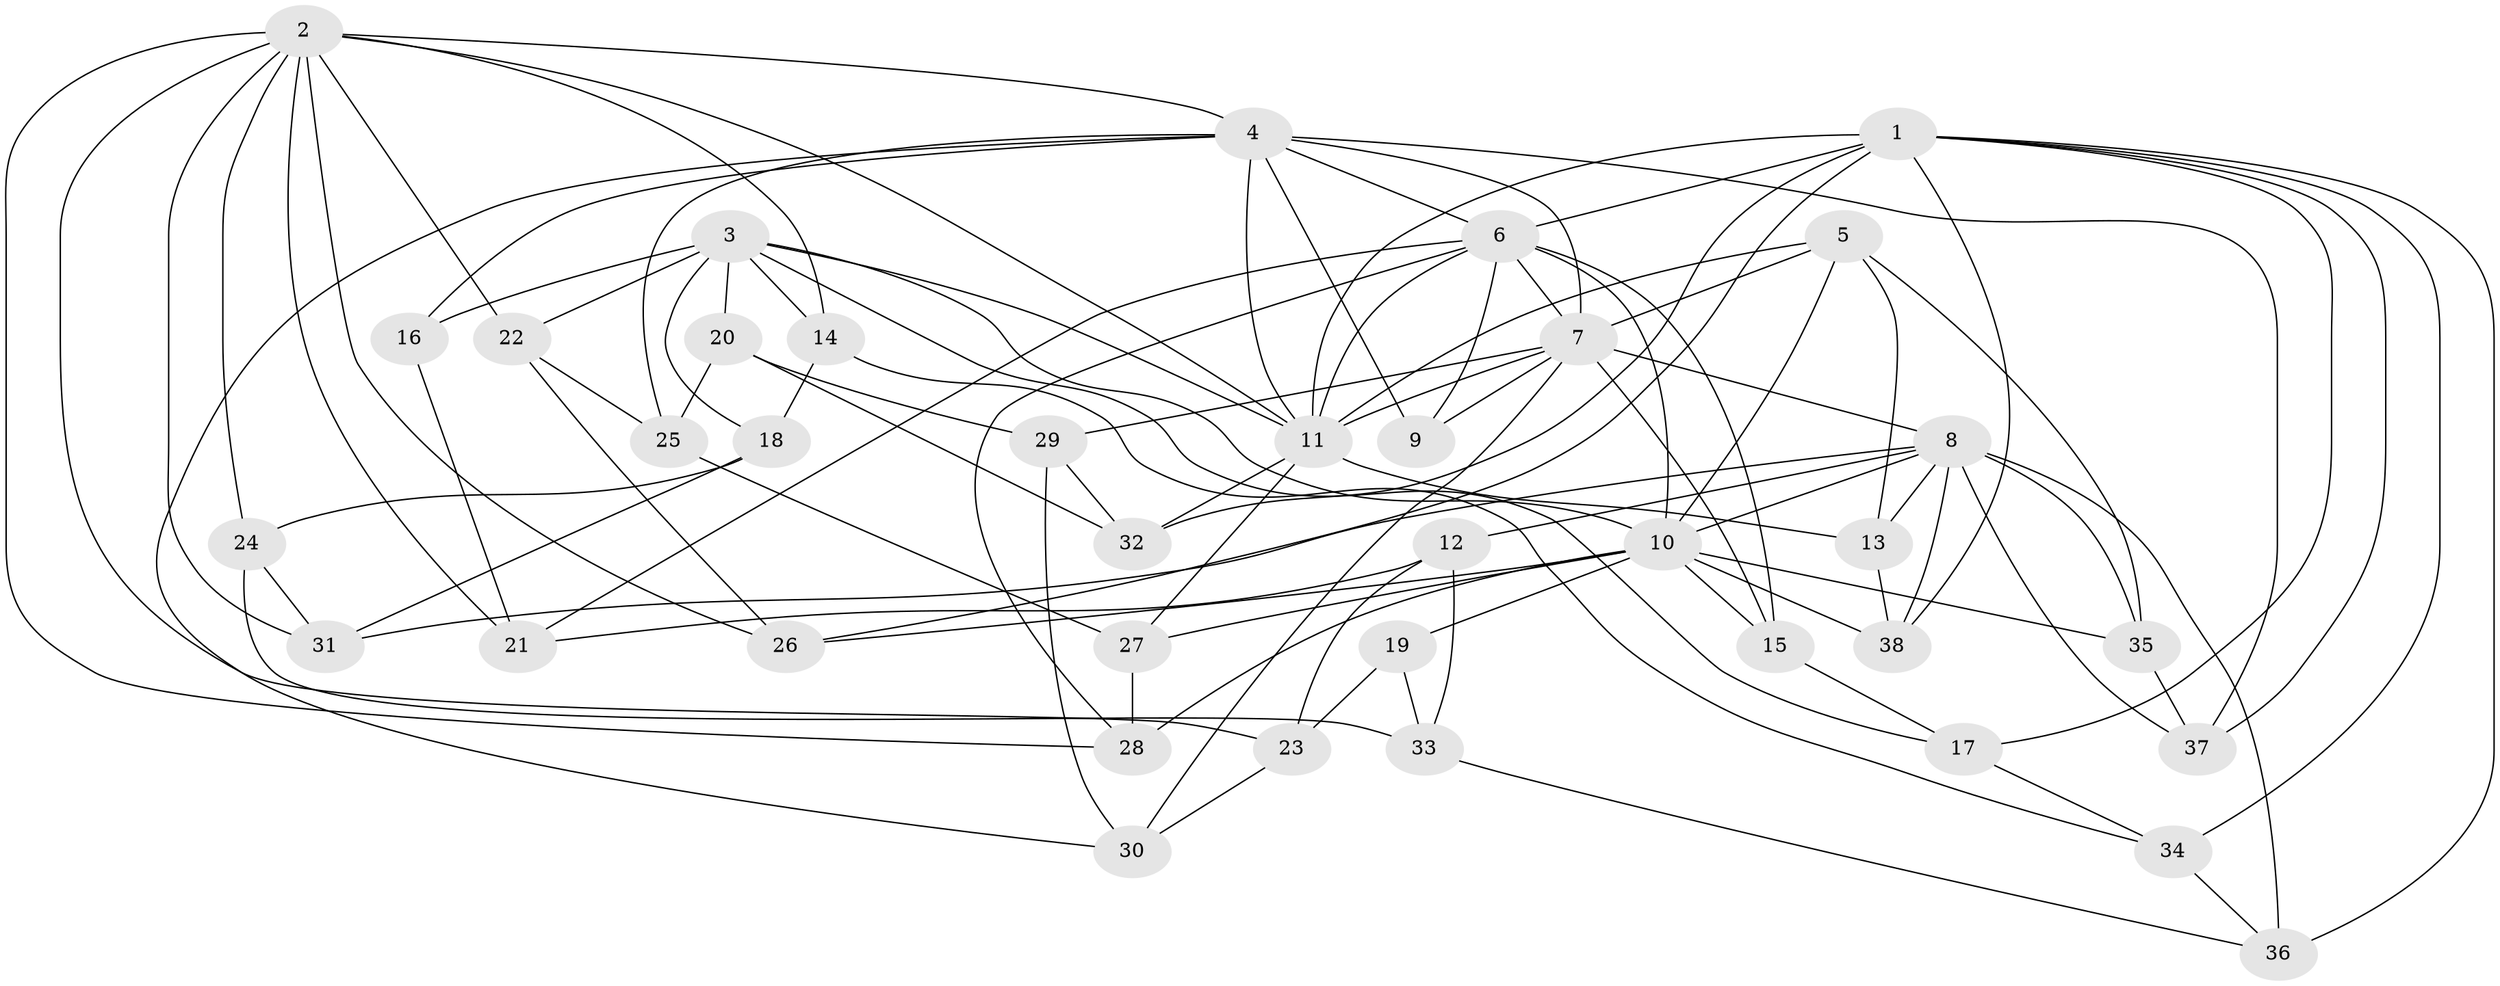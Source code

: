 // original degree distribution, {4: 1.0}
// Generated by graph-tools (version 1.1) at 2025/37/03/09/25 02:37:51]
// undirected, 38 vertices, 99 edges
graph export_dot {
graph [start="1"]
  node [color=gray90,style=filled];
  1;
  2;
  3;
  4;
  5;
  6;
  7;
  8;
  9;
  10;
  11;
  12;
  13;
  14;
  15;
  16;
  17;
  18;
  19;
  20;
  21;
  22;
  23;
  24;
  25;
  26;
  27;
  28;
  29;
  30;
  31;
  32;
  33;
  34;
  35;
  36;
  37;
  38;
  1 -- 6 [weight=2.0];
  1 -- 11 [weight=1.0];
  1 -- 17 [weight=1.0];
  1 -- 26 [weight=1.0];
  1 -- 32 [weight=1.0];
  1 -- 34 [weight=1.0];
  1 -- 36 [weight=1.0];
  1 -- 37 [weight=1.0];
  1 -- 38 [weight=1.0];
  2 -- 4 [weight=1.0];
  2 -- 11 [weight=1.0];
  2 -- 14 [weight=1.0];
  2 -- 21 [weight=1.0];
  2 -- 22 [weight=1.0];
  2 -- 23 [weight=1.0];
  2 -- 24 [weight=1.0];
  2 -- 26 [weight=1.0];
  2 -- 28 [weight=1.0];
  2 -- 31 [weight=1.0];
  3 -- 10 [weight=1.0];
  3 -- 11 [weight=1.0];
  3 -- 14 [weight=1.0];
  3 -- 16 [weight=1.0];
  3 -- 17 [weight=1.0];
  3 -- 18 [weight=1.0];
  3 -- 20 [weight=1.0];
  3 -- 22 [weight=1.0];
  4 -- 6 [weight=1.0];
  4 -- 7 [weight=1.0];
  4 -- 9 [weight=1.0];
  4 -- 11 [weight=1.0];
  4 -- 16 [weight=2.0];
  4 -- 25 [weight=1.0];
  4 -- 30 [weight=1.0];
  4 -- 37 [weight=1.0];
  5 -- 7 [weight=2.0];
  5 -- 10 [weight=1.0];
  5 -- 11 [weight=3.0];
  5 -- 13 [weight=1.0];
  5 -- 35 [weight=1.0];
  6 -- 7 [weight=1.0];
  6 -- 9 [weight=1.0];
  6 -- 10 [weight=1.0];
  6 -- 11 [weight=1.0];
  6 -- 15 [weight=1.0];
  6 -- 21 [weight=1.0];
  6 -- 28 [weight=1.0];
  7 -- 8 [weight=2.0];
  7 -- 9 [weight=2.0];
  7 -- 11 [weight=1.0];
  7 -- 15 [weight=1.0];
  7 -- 29 [weight=1.0];
  7 -- 30 [weight=1.0];
  8 -- 10 [weight=1.0];
  8 -- 12 [weight=1.0];
  8 -- 13 [weight=1.0];
  8 -- 31 [weight=1.0];
  8 -- 35 [weight=1.0];
  8 -- 36 [weight=1.0];
  8 -- 37 [weight=1.0];
  8 -- 38 [weight=1.0];
  10 -- 15 [weight=1.0];
  10 -- 19 [weight=2.0];
  10 -- 26 [weight=1.0];
  10 -- 27 [weight=1.0];
  10 -- 28 [weight=1.0];
  10 -- 35 [weight=1.0];
  10 -- 38 [weight=1.0];
  11 -- 13 [weight=1.0];
  11 -- 27 [weight=1.0];
  11 -- 32 [weight=1.0];
  12 -- 21 [weight=1.0];
  12 -- 23 [weight=1.0];
  12 -- 33 [weight=1.0];
  13 -- 38 [weight=1.0];
  14 -- 18 [weight=1.0];
  14 -- 34 [weight=1.0];
  15 -- 17 [weight=1.0];
  16 -- 21 [weight=1.0];
  17 -- 34 [weight=1.0];
  18 -- 24 [weight=1.0];
  18 -- 31 [weight=1.0];
  19 -- 23 [weight=1.0];
  19 -- 33 [weight=1.0];
  20 -- 25 [weight=1.0];
  20 -- 29 [weight=1.0];
  20 -- 32 [weight=1.0];
  22 -- 25 [weight=1.0];
  22 -- 26 [weight=1.0];
  23 -- 30 [weight=1.0];
  24 -- 31 [weight=1.0];
  24 -- 33 [weight=1.0];
  25 -- 27 [weight=1.0];
  27 -- 28 [weight=1.0];
  29 -- 30 [weight=1.0];
  29 -- 32 [weight=1.0];
  33 -- 36 [weight=1.0];
  34 -- 36 [weight=1.0];
  35 -- 37 [weight=1.0];
}
